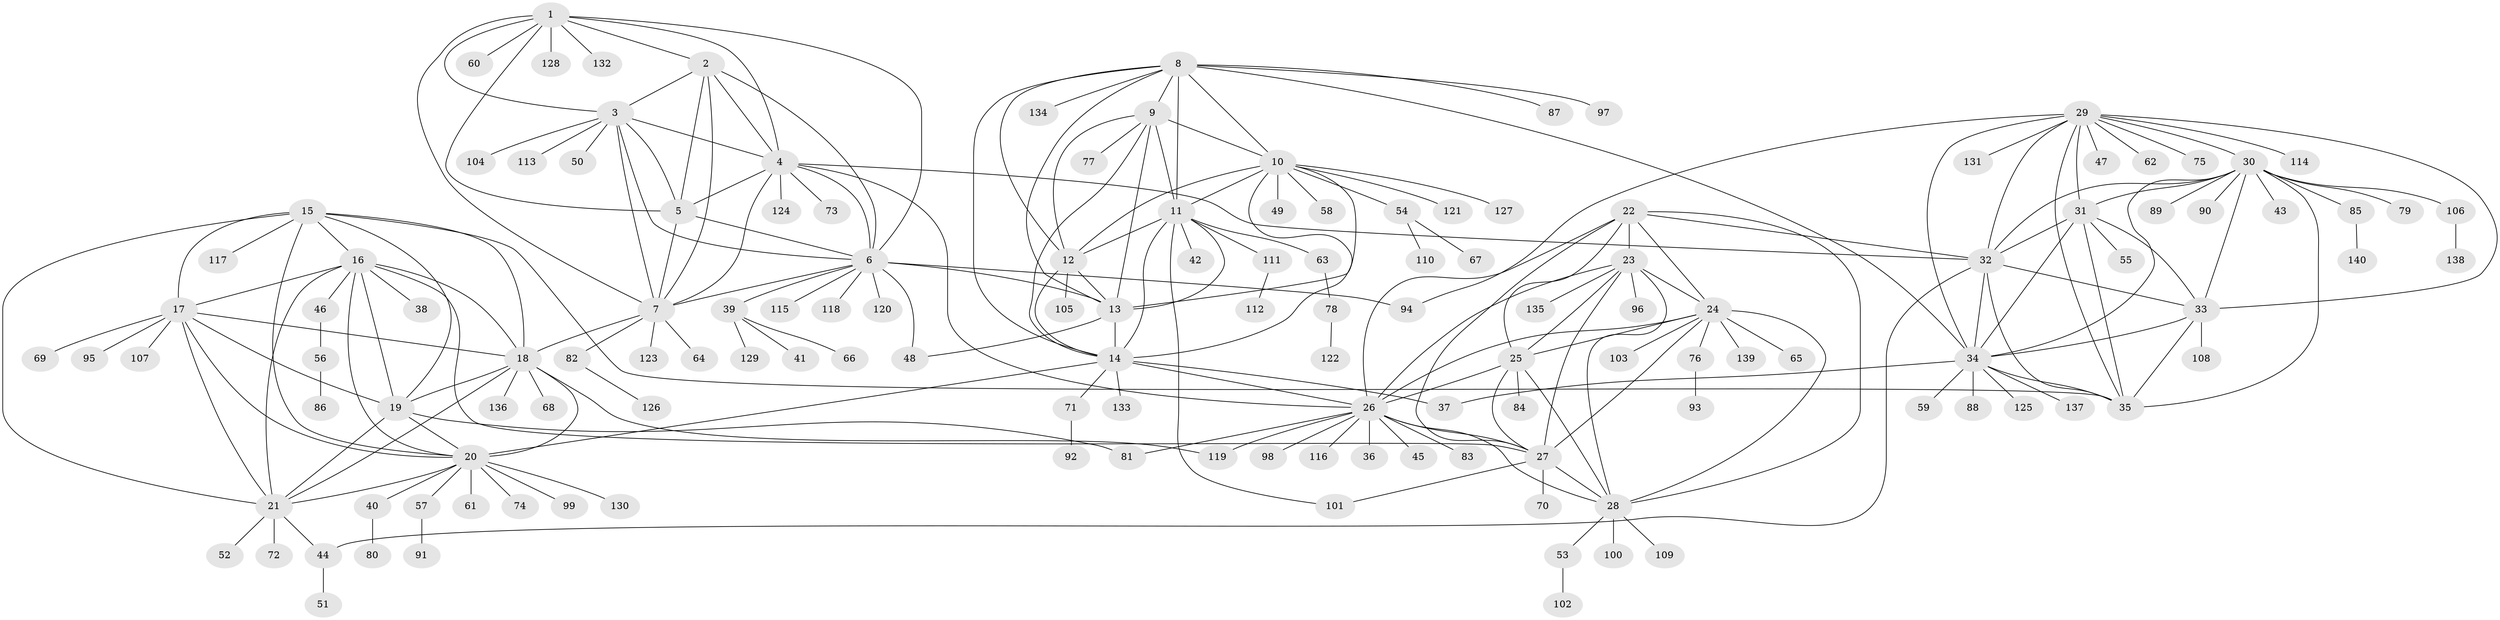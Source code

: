 // Generated by graph-tools (version 1.1) at 2025/02/03/09/25 03:02:51]
// undirected, 140 vertices, 227 edges
graph export_dot {
graph [start="1"]
  node [color=gray90,style=filled];
  1;
  2;
  3;
  4;
  5;
  6;
  7;
  8;
  9;
  10;
  11;
  12;
  13;
  14;
  15;
  16;
  17;
  18;
  19;
  20;
  21;
  22;
  23;
  24;
  25;
  26;
  27;
  28;
  29;
  30;
  31;
  32;
  33;
  34;
  35;
  36;
  37;
  38;
  39;
  40;
  41;
  42;
  43;
  44;
  45;
  46;
  47;
  48;
  49;
  50;
  51;
  52;
  53;
  54;
  55;
  56;
  57;
  58;
  59;
  60;
  61;
  62;
  63;
  64;
  65;
  66;
  67;
  68;
  69;
  70;
  71;
  72;
  73;
  74;
  75;
  76;
  77;
  78;
  79;
  80;
  81;
  82;
  83;
  84;
  85;
  86;
  87;
  88;
  89;
  90;
  91;
  92;
  93;
  94;
  95;
  96;
  97;
  98;
  99;
  100;
  101;
  102;
  103;
  104;
  105;
  106;
  107;
  108;
  109;
  110;
  111;
  112;
  113;
  114;
  115;
  116;
  117;
  118;
  119;
  120;
  121;
  122;
  123;
  124;
  125;
  126;
  127;
  128;
  129;
  130;
  131;
  132;
  133;
  134;
  135;
  136;
  137;
  138;
  139;
  140;
  1 -- 2;
  1 -- 3;
  1 -- 4;
  1 -- 5;
  1 -- 6;
  1 -- 7;
  1 -- 60;
  1 -- 128;
  1 -- 132;
  2 -- 3;
  2 -- 4;
  2 -- 5;
  2 -- 6;
  2 -- 7;
  3 -- 4;
  3 -- 5;
  3 -- 6;
  3 -- 7;
  3 -- 50;
  3 -- 104;
  3 -- 113;
  4 -- 5;
  4 -- 6;
  4 -- 7;
  4 -- 26;
  4 -- 32;
  4 -- 73;
  4 -- 124;
  5 -- 6;
  5 -- 7;
  6 -- 7;
  6 -- 13;
  6 -- 39;
  6 -- 48;
  6 -- 94;
  6 -- 115;
  6 -- 118;
  6 -- 120;
  7 -- 18;
  7 -- 64;
  7 -- 82;
  7 -- 123;
  8 -- 9;
  8 -- 10;
  8 -- 11;
  8 -- 12;
  8 -- 13;
  8 -- 14;
  8 -- 34;
  8 -- 87;
  8 -- 97;
  8 -- 134;
  9 -- 10;
  9 -- 11;
  9 -- 12;
  9 -- 13;
  9 -- 14;
  9 -- 77;
  10 -- 11;
  10 -- 12;
  10 -- 13;
  10 -- 14;
  10 -- 49;
  10 -- 54;
  10 -- 58;
  10 -- 121;
  10 -- 127;
  11 -- 12;
  11 -- 13;
  11 -- 14;
  11 -- 42;
  11 -- 63;
  11 -- 101;
  11 -- 111;
  12 -- 13;
  12 -- 14;
  12 -- 105;
  13 -- 14;
  13 -- 48;
  14 -- 20;
  14 -- 26;
  14 -- 37;
  14 -- 71;
  14 -- 133;
  15 -- 16;
  15 -- 17;
  15 -- 18;
  15 -- 19;
  15 -- 20;
  15 -- 21;
  15 -- 35;
  15 -- 117;
  16 -- 17;
  16 -- 18;
  16 -- 19;
  16 -- 20;
  16 -- 21;
  16 -- 27;
  16 -- 38;
  16 -- 46;
  17 -- 18;
  17 -- 19;
  17 -- 20;
  17 -- 21;
  17 -- 69;
  17 -- 95;
  17 -- 107;
  18 -- 19;
  18 -- 20;
  18 -- 21;
  18 -- 68;
  18 -- 119;
  18 -- 136;
  19 -- 20;
  19 -- 21;
  19 -- 81;
  20 -- 21;
  20 -- 40;
  20 -- 57;
  20 -- 61;
  20 -- 74;
  20 -- 99;
  20 -- 130;
  21 -- 44;
  21 -- 52;
  21 -- 72;
  22 -- 23;
  22 -- 24;
  22 -- 25;
  22 -- 26;
  22 -- 27;
  22 -- 28;
  22 -- 32;
  23 -- 24;
  23 -- 25;
  23 -- 26;
  23 -- 27;
  23 -- 28;
  23 -- 96;
  23 -- 135;
  24 -- 25;
  24 -- 26;
  24 -- 27;
  24 -- 28;
  24 -- 65;
  24 -- 76;
  24 -- 103;
  24 -- 139;
  25 -- 26;
  25 -- 27;
  25 -- 28;
  25 -- 84;
  26 -- 27;
  26 -- 28;
  26 -- 36;
  26 -- 45;
  26 -- 81;
  26 -- 83;
  26 -- 98;
  26 -- 116;
  26 -- 119;
  27 -- 28;
  27 -- 70;
  27 -- 101;
  28 -- 53;
  28 -- 100;
  28 -- 109;
  29 -- 30;
  29 -- 31;
  29 -- 32;
  29 -- 33;
  29 -- 34;
  29 -- 35;
  29 -- 47;
  29 -- 62;
  29 -- 75;
  29 -- 94;
  29 -- 114;
  29 -- 131;
  30 -- 31;
  30 -- 32;
  30 -- 33;
  30 -- 34;
  30 -- 35;
  30 -- 43;
  30 -- 79;
  30 -- 85;
  30 -- 89;
  30 -- 90;
  30 -- 106;
  31 -- 32;
  31 -- 33;
  31 -- 34;
  31 -- 35;
  31 -- 55;
  32 -- 33;
  32 -- 34;
  32 -- 35;
  32 -- 44;
  33 -- 34;
  33 -- 35;
  33 -- 108;
  34 -- 35;
  34 -- 37;
  34 -- 59;
  34 -- 88;
  34 -- 125;
  34 -- 137;
  39 -- 41;
  39 -- 66;
  39 -- 129;
  40 -- 80;
  44 -- 51;
  46 -- 56;
  53 -- 102;
  54 -- 67;
  54 -- 110;
  56 -- 86;
  57 -- 91;
  63 -- 78;
  71 -- 92;
  76 -- 93;
  78 -- 122;
  82 -- 126;
  85 -- 140;
  106 -- 138;
  111 -- 112;
}
